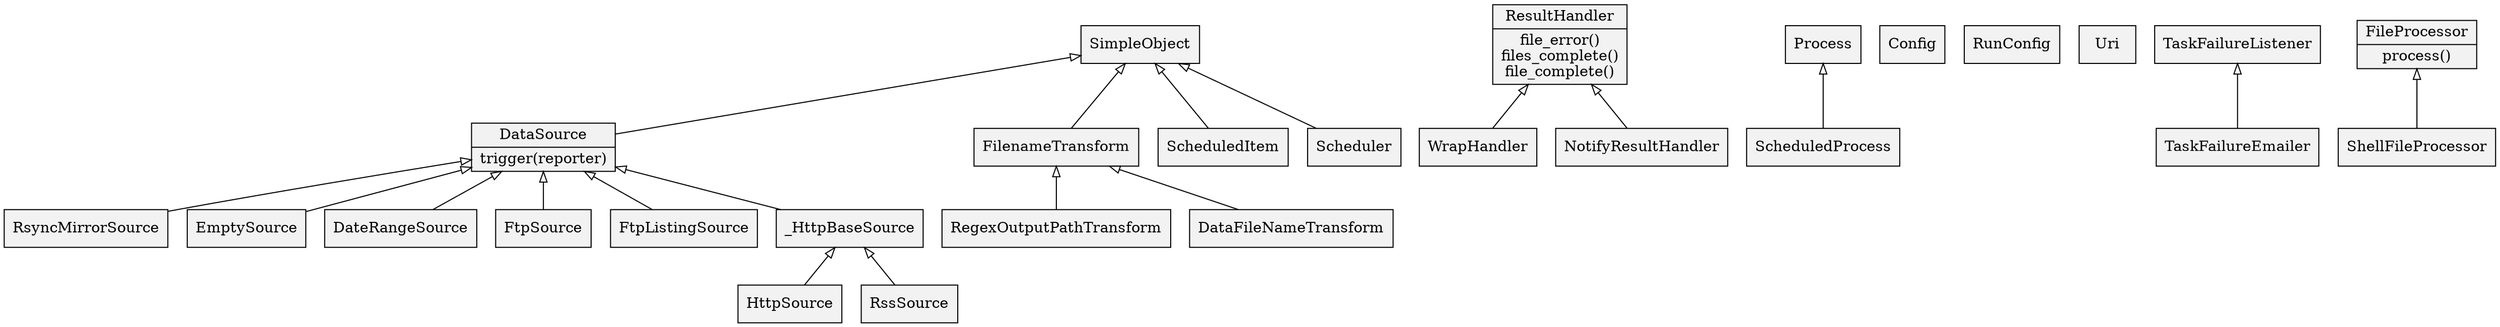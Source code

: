 digraph fetch {

	node[shape=record,style=filled,fillcolor=gray95]
	edge[dir=back, arrowtail=empty]

	SimpleObject [shape=box];
	4[label="{DataSource|trigger(reporter)}"];
	RsyncMirrorSource [shape=box];
	EmptySource [shape=box];
	DateRangeSource [shape=box];
	FtpSource [shape=box];
	FtpListingSource [shape=box];
	_HttpBaseSource [shape=box];
	HttpSource [shape=box];
	RssSource [shape=box];
	FilenameTransform [shape=box];
	RegexOutputPathTransform [shape=box];
	DataFileNameTransform [shape=box];
	WrapHandler [shape=box];
	ScheduledItem [shape=box];
	Process [shape=box];
	ScheduledProcess [shape=box];
	Scheduler[shape=box];
	Config[shape=box];
	RunConfig[shape=box];
	Uri[shape=box];
	TaskFailureListener[shape=box];
	TaskFailureEmailer[shape=box];
	5[label="{ResultHandler|file_error()\nfiles_complete()\nfile_complete()}"];
	6[label="{NotifyResultHandler}"];
	2[label="{FileProcessor|process()}"];
	3[label="{ShellFileProcessor}"];

	SimpleObject -> 4;
	4 -> RsyncMirrorSource;
	4 -> EmptySource;
	4 -> DateRangeSource;
	4 -> FtpSource;
	4 -> FtpListingSource;
	4 -> _HttpBaseSource;
	_HttpBaseSource -> HttpSource;
	_HttpBaseSource -> RssSource;

	SimpleObject -> FilenameTransform;
        FilenameTransform -> RegexOutputPathTransform;
        FilenameTransform -> DataFileNameTransform;

	SimpleObject -> ScheduledItem;
	SimpleObject -> Scheduler;
	TaskFailureListener -> TaskFailureEmailer;
	5 -> 6;
	5 -> WrapHandler;
	Process -> ScheduledProcess;
	2 -> 3;
}        
